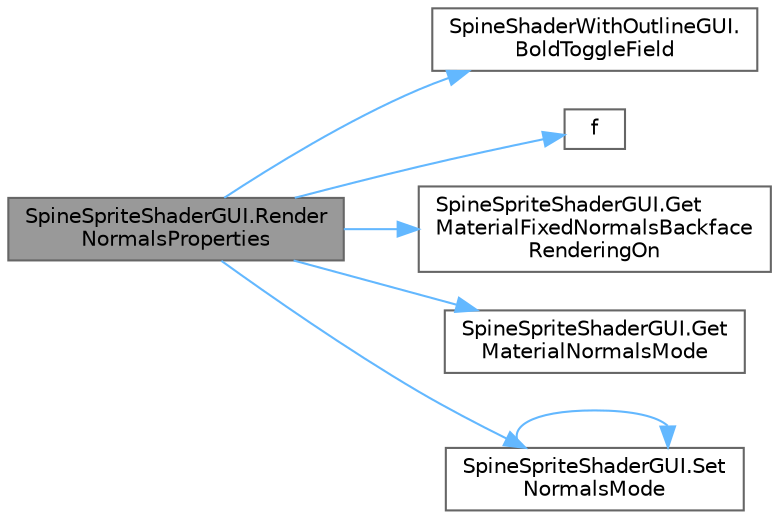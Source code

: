 digraph "SpineSpriteShaderGUI.RenderNormalsProperties"
{
 // LATEX_PDF_SIZE
  bgcolor="transparent";
  edge [fontname=Helvetica,fontsize=10,labelfontname=Helvetica,labelfontsize=10];
  node [fontname=Helvetica,fontsize=10,shape=box,height=0.2,width=0.4];
  rankdir="LR";
  Node1 [id="Node000001",label="SpineSpriteShaderGUI.Render\lNormalsProperties",height=0.2,width=0.4,color="gray40", fillcolor="grey60", style="filled", fontcolor="black",tooltip=" "];
  Node1 -> Node2 [id="edge1_Node000001_Node000002",color="steelblue1",style="solid",tooltip=" "];
  Node2 [id="Node000002",label="SpineShaderWithOutlineGUI.\lBoldToggleField",height=0.2,width=0.4,color="grey40", fillcolor="white", style="filled",URL="$class_spine_shader_with_outline_g_u_i.html#a86aa3c8f492bb1c2505943428f899f87",tooltip=" "];
  Node1 -> Node3 [id="edge2_Node000001_Node000003",color="steelblue1",style="solid",tooltip=" "];
  Node3 [id="Node000003",label="f",height=0.2,width=0.4,color="grey40", fillcolor="white", style="filled",URL="$cxx11__tensor__map_8cpp.html#a7f507fea02198f6cb81c86640c7b1a4e",tooltip=" "];
  Node1 -> Node4 [id="edge3_Node000001_Node000004",color="steelblue1",style="solid",tooltip=" "];
  Node4 [id="Node000004",label="SpineSpriteShaderGUI.Get\lMaterialFixedNormalsBackface\lRenderingOn",height=0.2,width=0.4,color="grey40", fillcolor="white", style="filled",URL="$class_spine_sprite_shader_g_u_i.html#a253bd2f25bfcc7edac331930e05d2259",tooltip=" "];
  Node1 -> Node5 [id="edge4_Node000001_Node000005",color="steelblue1",style="solid",tooltip=" "];
  Node5 [id="Node000005",label="SpineSpriteShaderGUI.Get\lMaterialNormalsMode",height=0.2,width=0.4,color="grey40", fillcolor="white", style="filled",URL="$class_spine_sprite_shader_g_u_i.html#a10b72720427bc52c9ff2e2d75cd45caf",tooltip=" "];
  Node1 -> Node6 [id="edge5_Node000001_Node000006",color="steelblue1",style="solid",tooltip=" "];
  Node6 [id="Node000006",label="SpineSpriteShaderGUI.Set\lNormalsMode",height=0.2,width=0.4,color="grey40", fillcolor="white", style="filled",URL="$class_spine_sprite_shader_g_u_i.html#a707186ab969a50ab44a7d42fba9ff0ed",tooltip=" "];
  Node6 -> Node6 [id="edge6_Node000006_Node000006",color="steelblue1",style="solid",tooltip=" "];
}
